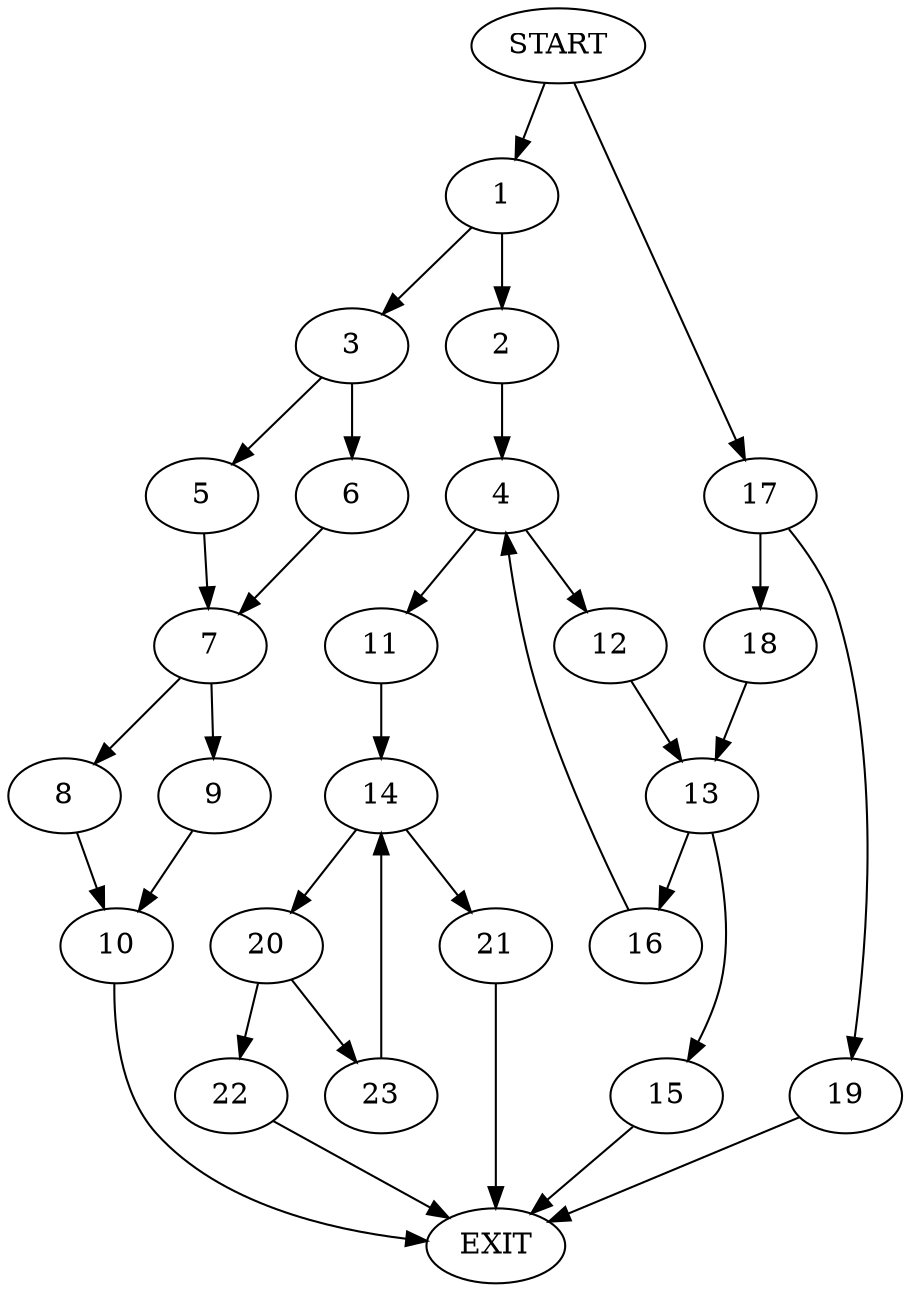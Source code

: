 digraph {
0 [label="START"]
24 [label="EXIT"]
0 -> 1
1 -> 2
1 -> 3
2 -> 4
3 -> 5
3 -> 6
6 -> 7
5 -> 7
7 -> 8
7 -> 9
9 -> 10
8 -> 10
10 -> 24
4 -> 11
4 -> 12
12 -> 13
11 -> 14
13 -> 15
13 -> 16
15 -> 24
16 -> 4
0 -> 17
17 -> 18
17 -> 19
18 -> 13
19 -> 24
14 -> 20
14 -> 21
20 -> 22
20 -> 23
21 -> 24
22 -> 24
23 -> 14
}
